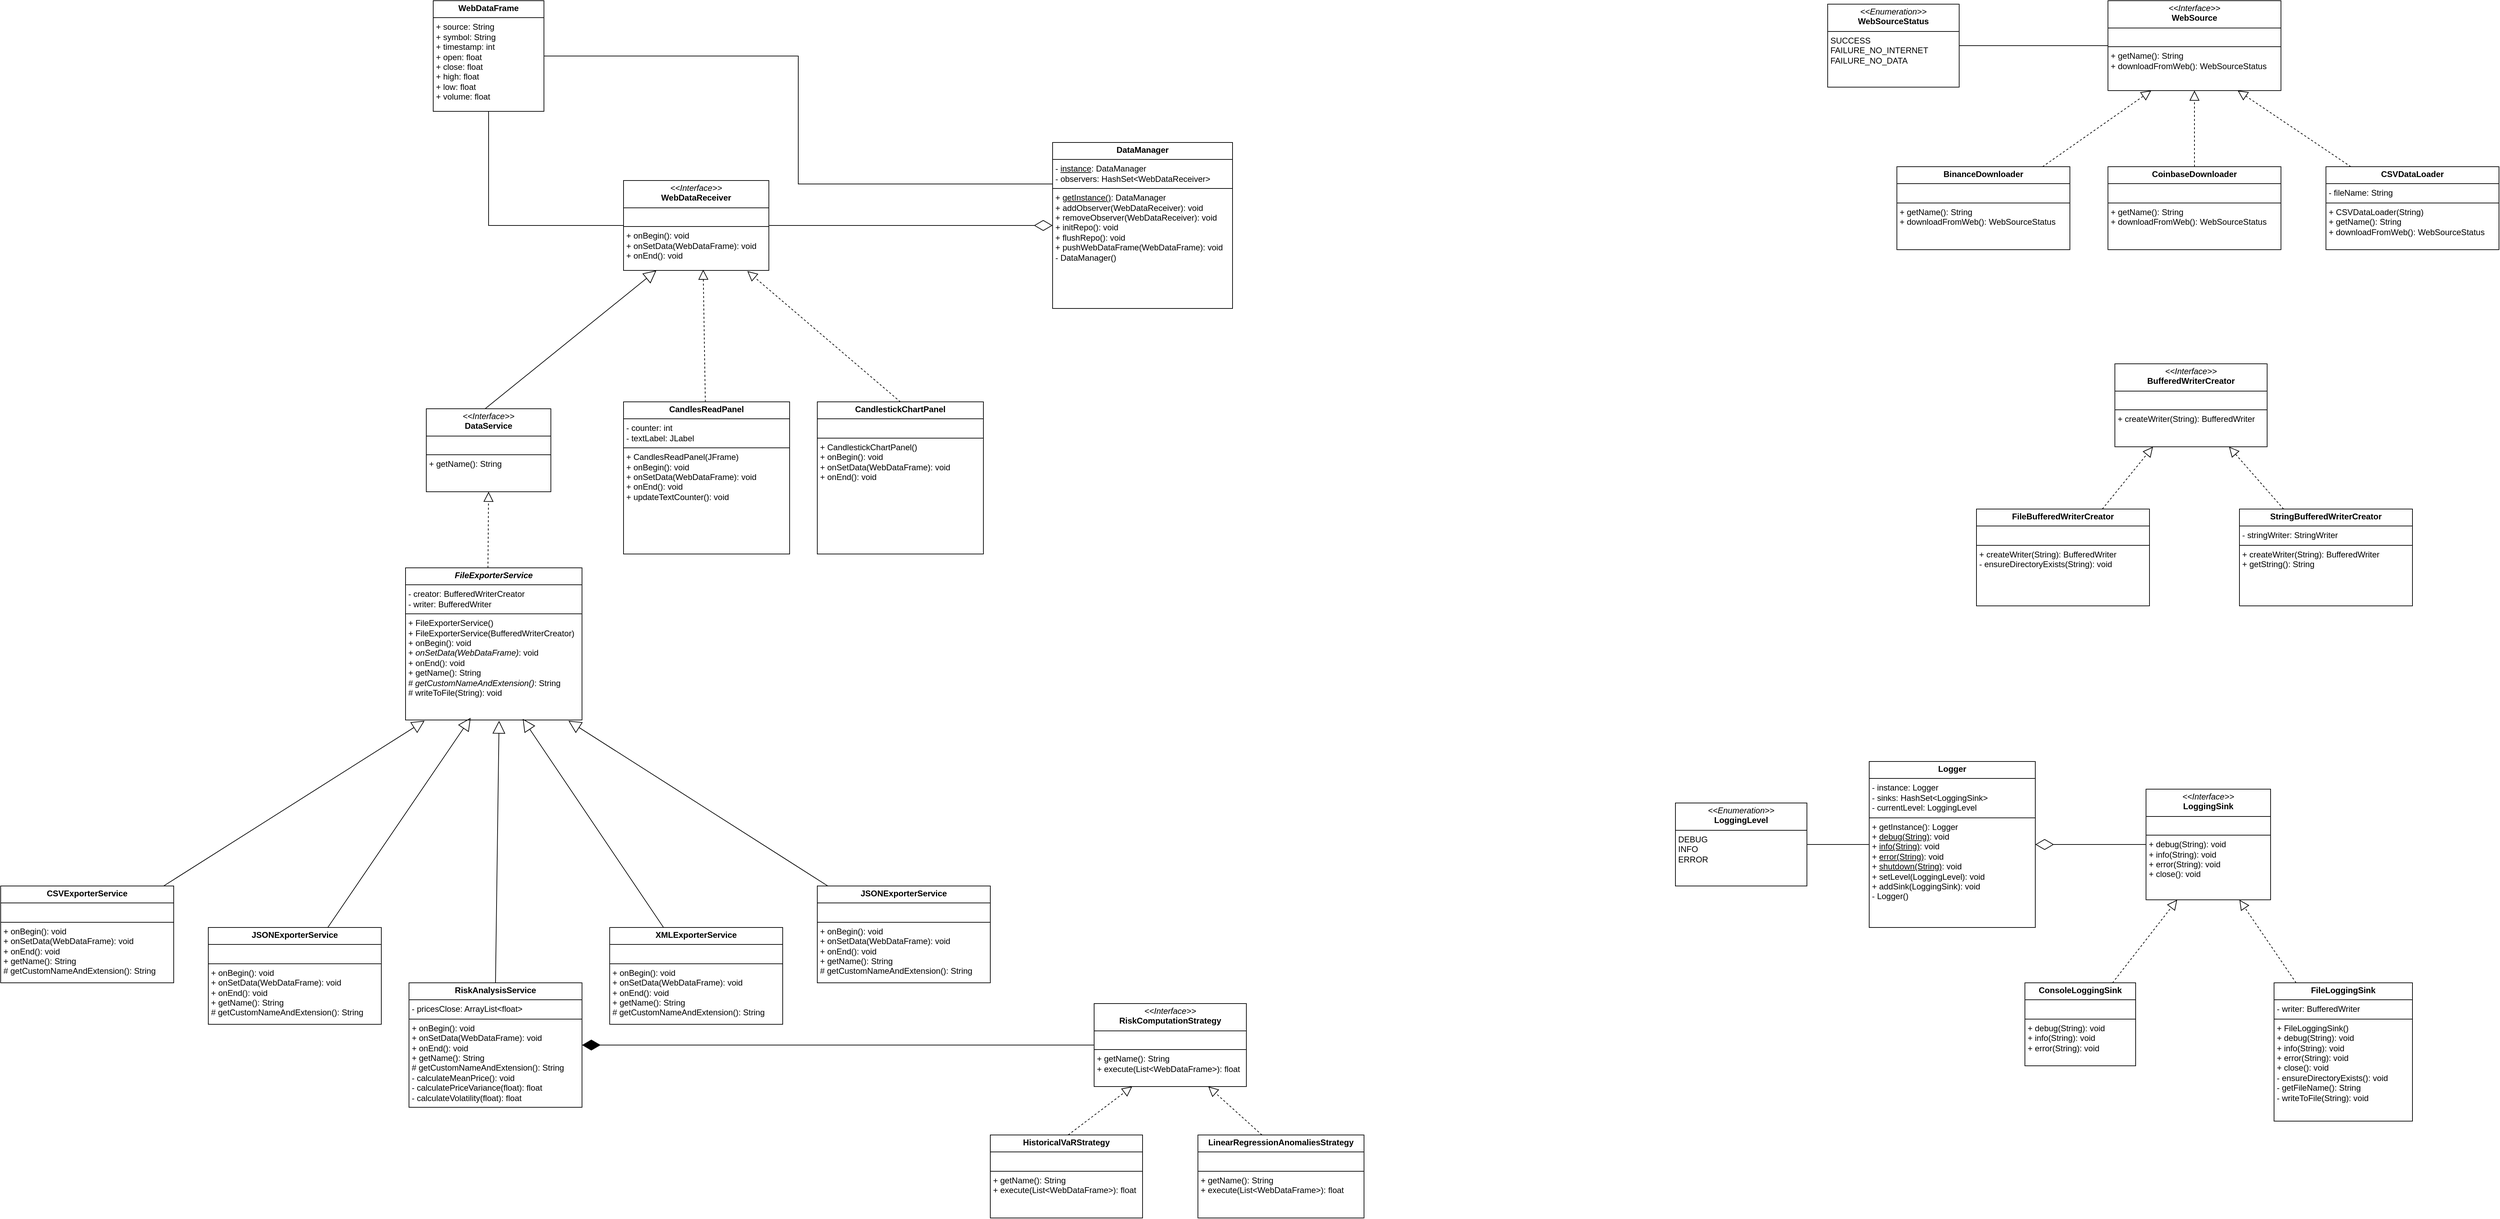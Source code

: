 <mxfile version="28.2.8">
  <diagram name="Strona-1" id="zHpnIhUEnc6ASibu7dxd">
    <mxGraphModel dx="3565" dy="1878" grid="1" gridSize="20" guides="1" tooltips="1" connect="1" arrows="1" fold="1" page="1" pageScale="1" pageWidth="4000" pageHeight="2000" math="0" shadow="0">
      <root>
        <mxCell id="0" />
        <mxCell id="1" parent="0" />
        <mxCell id="rGbhJyJhz0m8njLA5riN-10" value="&lt;p style=&quot;margin:0px;margin-top:4px;text-align:center;&quot;&gt;&lt;i&gt;&amp;lt;&amp;lt;Interface&amp;gt;&amp;gt;&lt;/i&gt;&lt;br&gt;&lt;b&gt;WebSource&lt;/b&gt;&lt;/p&gt;&lt;hr size=&quot;1&quot; style=&quot;border-style:solid;&quot;&gt;&lt;p style=&quot;margin:0px;margin-left:4px;&quot;&gt;&lt;br&gt;&lt;/p&gt;&lt;hr size=&quot;1&quot; style=&quot;border-style:solid;&quot;&gt;&lt;p style=&quot;margin:0px;margin-left:4px;&quot;&gt;+ getName(): String&lt;br&gt;+ downloadFromWeb(): WebSourceStatus&lt;/p&gt;" style="verticalAlign=top;align=left;overflow=fill;html=1;whiteSpace=wrap;" parent="1" vertex="1">
          <mxGeometry x="3165" y="80" width="250" height="130" as="geometry" />
        </mxCell>
        <mxCell id="rGbhJyJhz0m8njLA5riN-11" value="&lt;p style=&quot;margin:0px;margin-top:4px;text-align:center;&quot;&gt;&lt;i&gt;&amp;lt;&amp;lt;Interface&amp;gt;&amp;gt;&lt;/i&gt;&lt;br&gt;&lt;b&gt;WebDataReceiver&lt;/b&gt;&lt;/p&gt;&lt;hr size=&quot;1&quot; style=&quot;border-style:solid;&quot;&gt;&lt;p style=&quot;margin:0px;margin-left:4px;&quot;&gt;&lt;br&gt;&lt;/p&gt;&lt;hr size=&quot;1&quot; style=&quot;border-style:solid;&quot;&gt;&lt;p style=&quot;margin:0px;margin-left:4px;&quot;&gt;+ onBegin(): void&lt;br&gt;+ onSetData(WebDataFrame): void&lt;/p&gt;&lt;p style=&quot;margin:0px;margin-left:4px;&quot;&gt;+ onEnd(): void&lt;/p&gt;" style="verticalAlign=top;align=left;overflow=fill;html=1;whiteSpace=wrap;" parent="1" vertex="1">
          <mxGeometry x="1020" y="340" width="210" height="130" as="geometry" />
        </mxCell>
        <mxCell id="rGbhJyJhz0m8njLA5riN-13" value="&lt;p style=&quot;margin:0px;margin-top:4px;text-align:center;&quot;&gt;&lt;i&gt;&amp;lt;&amp;lt;Enumeration&amp;gt;&amp;gt;&lt;/i&gt;&lt;br&gt;&lt;b&gt;WebSourceStatus&lt;/b&gt;&lt;/p&gt;&lt;hr size=&quot;1&quot; style=&quot;border-style:solid;&quot;&gt;&lt;p style=&quot;margin:0px;margin-left:4px;&quot;&gt;SUCCESS&lt;/p&gt;&lt;p style=&quot;margin:0px;margin-left:4px;&quot;&gt;FAILURE_NO_INTERNET&lt;/p&gt;&lt;p style=&quot;margin:0px;margin-left:4px;&quot;&gt;FAILURE_NO_DATA&lt;/p&gt;" style="verticalAlign=top;align=left;overflow=fill;html=1;whiteSpace=wrap;" parent="1" vertex="1">
          <mxGeometry x="2760" y="85" width="190" height="120" as="geometry" />
        </mxCell>
        <mxCell id="rGbhJyJhz0m8njLA5riN-15" value="&lt;p style=&quot;margin:0px;margin-top:4px;text-align:center;&quot;&gt;&lt;b&gt;WebDataFrame&lt;/b&gt;&lt;/p&gt;&lt;hr size=&quot;1&quot; style=&quot;border-style:solid;&quot;&gt;&lt;p style=&quot;margin:0px;margin-left:4px;&quot;&gt;+ source: String&lt;/p&gt;&lt;p style=&quot;margin:0px;margin-left:4px;&quot;&gt;+ symbol: String&lt;/p&gt;&lt;p style=&quot;margin:0px;margin-left:4px;&quot;&gt;+ timestamp: int&lt;/p&gt;&lt;p style=&quot;margin:0px;margin-left:4px;&quot;&gt;+ open: float&lt;/p&gt;&lt;p style=&quot;margin:0px;margin-left:4px;&quot;&gt;+ close: float&lt;/p&gt;&lt;p style=&quot;margin:0px;margin-left:4px;&quot;&gt;+ high: float&lt;/p&gt;&lt;p style=&quot;margin:0px;margin-left:4px;&quot;&gt;+ low: float&lt;/p&gt;&lt;p style=&quot;margin:0px;margin-left:4px;&quot;&gt;+ volume: float&lt;/p&gt;" style="verticalAlign=top;align=left;overflow=fill;html=1;whiteSpace=wrap;" parent="1" vertex="1">
          <mxGeometry x="745" y="80" width="160" height="160" as="geometry" />
        </mxCell>
        <mxCell id="rGbhJyJhz0m8njLA5riN-16" value="&lt;p style=&quot;margin:0px;margin-top:4px;text-align:center;&quot;&gt;&lt;i&gt;&amp;lt;&amp;lt;Interface&amp;gt;&amp;gt;&lt;/i&gt;&lt;br&gt;&lt;b&gt;DataService&lt;/b&gt;&lt;/p&gt;&lt;hr size=&quot;1&quot; style=&quot;border-style:solid;&quot;&gt;&lt;p style=&quot;margin:0px;margin-left:4px;&quot;&gt;&lt;br&gt;&lt;/p&gt;&lt;hr size=&quot;1&quot; style=&quot;border-style:solid;&quot;&gt;&lt;p style=&quot;margin:0px;margin-left:4px;&quot;&gt;+ getName(): String&lt;br&gt;&lt;/p&gt;" style="verticalAlign=top;align=left;overflow=fill;html=1;whiteSpace=wrap;" parent="1" vertex="1">
          <mxGeometry x="735" y="670" width="180" height="120" as="geometry" />
        </mxCell>
        <mxCell id="rGbhJyJhz0m8njLA5riN-18" value="&lt;p style=&quot;margin:0px;margin-top:4px;text-align:center;&quot;&gt;&lt;b&gt;&lt;i&gt;FileExporterService&lt;/i&gt;&lt;/b&gt;&lt;/p&gt;&lt;hr size=&quot;1&quot; style=&quot;border-style:solid;&quot;&gt;&lt;p style=&quot;margin:0px;margin-left:4px;&quot;&gt;- creator: BufferedWriterCreator&lt;/p&gt;&lt;p style=&quot;margin:0px;margin-left:4px;&quot;&gt;- writer: BufferedWriter&lt;/p&gt;&lt;hr size=&quot;1&quot; style=&quot;border-style:solid;&quot;&gt;&lt;p style=&quot;margin:0px;margin-left:4px;&quot;&gt;+ FileExporterService()&lt;/p&gt;&lt;p style=&quot;margin:0px;margin-left:4px;&quot;&gt;+ FileExporterService(BufferedWriterCreator)&lt;/p&gt;&lt;p style=&quot;margin: 0px 0px 0px 4px;&quot;&gt;+ onBegin(): void&lt;/p&gt;&lt;p style=&quot;margin: 0px 0px 0px 4px;&quot;&gt;+&amp;nbsp;&lt;i&gt;onSetData(&lt;span style=&quot;background-color: transparent; color: light-dark(rgb(0, 0, 0), rgb(255, 255, 255));&quot;&gt;WebDataFrame&lt;/span&gt;&lt;/i&gt;&lt;span style=&quot;background-color: transparent; color: light-dark(rgb(0, 0, 0), rgb(255, 255, 255));&quot;&gt;&lt;i&gt;)&lt;/i&gt;: void&lt;/span&gt;&lt;/p&gt;&lt;p style=&quot;margin: 0px 0px 0px 4px;&quot;&gt;+ onEnd(): void&lt;/p&gt;&lt;p style=&quot;margin: 0px 0px 0px 4px;&quot;&gt;+ getName(): String&lt;/p&gt;&lt;p style=&quot;margin:0px;margin-left:4px;&quot;&gt;# &lt;i&gt;getCustomNameAndExtension()&lt;/i&gt;: String&lt;/p&gt;&lt;p style=&quot;margin:0px;margin-left:4px;&quot;&gt;# writeToFile(String): void&lt;/p&gt;" style="verticalAlign=top;align=left;overflow=fill;html=1;whiteSpace=wrap;" parent="1" vertex="1">
          <mxGeometry x="705" y="900" width="255" height="220" as="geometry" />
        </mxCell>
        <mxCell id="rGbhJyJhz0m8njLA5riN-20" value="&lt;p style=&quot;margin:0px;margin-top:4px;text-align:center;&quot;&gt;&lt;b&gt;CSVExporterService&lt;/b&gt;&lt;/p&gt;&lt;hr size=&quot;1&quot; style=&quot;border-style:solid;&quot;&gt;&lt;p style=&quot;margin:0px;margin-left:4px;&quot;&gt;&lt;br&gt;&lt;/p&gt;&lt;hr size=&quot;1&quot; style=&quot;border-style:solid;&quot;&gt;&lt;p style=&quot;margin:0px;margin-left:4px;&quot;&gt;&lt;span style=&quot;background-color: transparent; color: light-dark(rgb(0, 0, 0), rgb(255, 255, 255));&quot;&gt;+ onBegin(): void&lt;/span&gt;&lt;/p&gt;&lt;p style=&quot;margin: 0px 0px 0px 4px;&quot;&gt;+&amp;nbsp;onSetData(&lt;span style=&quot;background-color: transparent; color: light-dark(rgb(0, 0, 0), rgb(255, 255, 255));&quot;&gt;WebDataFrame&lt;/span&gt;&lt;span style=&quot;background-color: transparent; color: light-dark(rgb(0, 0, 0), rgb(255, 255, 255));&quot;&gt;): void&lt;/span&gt;&lt;/p&gt;&lt;p style=&quot;margin: 0px 0px 0px 4px;&quot;&gt;+ onEnd(): void&lt;/p&gt;&lt;p style=&quot;margin: 0px 0px 0px 4px;&quot;&gt;+ getName(): String&lt;/p&gt;&lt;p style=&quot;margin: 0px 0px 0px 4px;&quot;&gt;#&amp;nbsp;getCustomNameAndExtension(): String&lt;/p&gt;" style="verticalAlign=top;align=left;overflow=fill;html=1;whiteSpace=wrap;" parent="1" vertex="1">
          <mxGeometry x="120" y="1360" width="250" height="140" as="geometry" />
        </mxCell>
        <mxCell id="rGbhJyJhz0m8njLA5riN-21" value="&lt;p style=&quot;margin:0px;margin-top:4px;text-align:center;&quot;&gt;&lt;b&gt;JSONExporter&lt;/b&gt;&lt;b style=&quot;background-color: transparent; color: light-dark(rgb(0, 0, 0), rgb(255, 255, 255));&quot;&gt;Service&lt;/b&gt;&lt;/p&gt;&lt;hr size=&quot;1&quot; style=&quot;border-style:solid;&quot;&gt;&lt;p style=&quot;margin:0px;margin-left:4px;&quot;&gt;&lt;br&gt;&lt;/p&gt;&lt;hr size=&quot;1&quot; style=&quot;border-style:solid;&quot;&gt;&lt;p style=&quot;margin:0px;margin-left:4px;&quot;&gt;&lt;span style=&quot;background-color: transparent; color: light-dark(rgb(0, 0, 0), rgb(255, 255, 255));&quot;&gt;+ onBegin(): void&lt;/span&gt;&lt;/p&gt;&lt;p style=&quot;margin: 0px 0px 0px 4px;&quot;&gt;+&amp;nbsp;onSetData(&lt;span style=&quot;background-color: transparent; color: light-dark(rgb(0, 0, 0), rgb(255, 255, 255));&quot;&gt;WebDataFrame&lt;/span&gt;&lt;span style=&quot;background-color: transparent; color: light-dark(rgb(0, 0, 0), rgb(255, 255, 255));&quot;&gt;): void&lt;/span&gt;&lt;/p&gt;&lt;p style=&quot;margin: 0px 0px 0px 4px;&quot;&gt;+ onEnd(): void&lt;/p&gt;&lt;p style=&quot;margin: 0px 0px 0px 4px;&quot;&gt;+ getName(): String&lt;/p&gt;&lt;p style=&quot;margin: 0px 0px 0px 4px;&quot;&gt;#&amp;nbsp;getCustomNameAndExtension(): String&lt;/p&gt;" style="verticalAlign=top;align=left;overflow=fill;html=1;whiteSpace=wrap;" parent="1" vertex="1">
          <mxGeometry x="420" y="1420" width="250" height="140" as="geometry" />
        </mxCell>
        <mxCell id="rGbhJyJhz0m8njLA5riN-22" value="&lt;p style=&quot;margin:0px;margin-top:4px;text-align:center;&quot;&gt;&lt;b&gt;XMLExporter&lt;/b&gt;&lt;b style=&quot;background-color: transparent; color: light-dark(rgb(0, 0, 0), rgb(255, 255, 255));&quot;&gt;Service&lt;/b&gt;&lt;/p&gt;&lt;hr size=&quot;1&quot; style=&quot;border-style:solid;&quot;&gt;&lt;p style=&quot;margin:0px;margin-left:4px;&quot;&gt;&lt;br&gt;&lt;/p&gt;&lt;hr size=&quot;1&quot; style=&quot;border-style:solid;&quot;&gt;&lt;p style=&quot;margin:0px;margin-left:4px;&quot;&gt;&lt;span style=&quot;background-color: transparent; color: light-dark(rgb(0, 0, 0), rgb(255, 255, 255));&quot;&gt;+ onBegin(): void&lt;/span&gt;&lt;/p&gt;&lt;p style=&quot;margin: 0px 0px 0px 4px;&quot;&gt;+&amp;nbsp;onSetData(&lt;span style=&quot;background-color: transparent; color: light-dark(rgb(0, 0, 0), rgb(255, 255, 255));&quot;&gt;WebDataFrame&lt;/span&gt;&lt;span style=&quot;background-color: transparent; color: light-dark(rgb(0, 0, 0), rgb(255, 255, 255));&quot;&gt;): void&lt;/span&gt;&lt;/p&gt;&lt;p style=&quot;margin: 0px 0px 0px 4px;&quot;&gt;+ onEnd(): void&lt;/p&gt;&lt;p style=&quot;margin: 0px 0px 0px 4px;&quot;&gt;+ getName(): String&lt;/p&gt;&lt;p style=&quot;margin: 0px 0px 0px 4px;&quot;&gt;#&amp;nbsp;getCustomNameAndExtension(): String&lt;/p&gt;" style="verticalAlign=top;align=left;overflow=fill;html=1;whiteSpace=wrap;" parent="1" vertex="1">
          <mxGeometry x="1000" y="1420" width="250" height="140" as="geometry" />
        </mxCell>
        <mxCell id="rGbhJyJhz0m8njLA5riN-23" value="&lt;p style=&quot;margin:0px;margin-top:4px;text-align:center;&quot;&gt;&lt;b&gt;JSONExporter&lt;/b&gt;&lt;b style=&quot;background-color: transparent; color: light-dark(rgb(0, 0, 0), rgb(255, 255, 255));&quot;&gt;Service&lt;/b&gt;&lt;/p&gt;&lt;hr size=&quot;1&quot; style=&quot;border-style:solid;&quot;&gt;&lt;p style=&quot;margin:0px;margin-left:4px;&quot;&gt;&lt;br&gt;&lt;/p&gt;&lt;hr size=&quot;1&quot; style=&quot;border-style:solid;&quot;&gt;&lt;p style=&quot;margin:0px;margin-left:4px;&quot;&gt;&lt;span style=&quot;background-color: transparent; color: light-dark(rgb(0, 0, 0), rgb(255, 255, 255));&quot;&gt;+ onBegin(): void&lt;/span&gt;&lt;/p&gt;&lt;p style=&quot;margin: 0px 0px 0px 4px;&quot;&gt;+&amp;nbsp;onSetData(&lt;span style=&quot;background-color: transparent; color: light-dark(rgb(0, 0, 0), rgb(255, 255, 255));&quot;&gt;WebDataFrame&lt;/span&gt;&lt;span style=&quot;background-color: transparent; color: light-dark(rgb(0, 0, 0), rgb(255, 255, 255));&quot;&gt;): void&lt;/span&gt;&lt;/p&gt;&lt;p style=&quot;margin: 0px 0px 0px 4px;&quot;&gt;+ onEnd(): void&lt;/p&gt;&lt;p style=&quot;margin: 0px 0px 0px 4px;&quot;&gt;+ getName(): String&lt;/p&gt;&lt;p style=&quot;margin: 0px 0px 0px 4px;&quot;&gt;#&amp;nbsp;getCustomNameAndExtension(): String&lt;/p&gt;" style="verticalAlign=top;align=left;overflow=fill;html=1;whiteSpace=wrap;" parent="1" vertex="1">
          <mxGeometry x="1300" y="1360" width="250" height="140" as="geometry" />
        </mxCell>
        <mxCell id="rGbhJyJhz0m8njLA5riN-24" value="&lt;p style=&quot;margin:0px;margin-top:4px;text-align:center;&quot;&gt;&lt;i&gt;&amp;lt;&amp;lt;Interface&amp;gt;&amp;gt;&lt;/i&gt;&lt;br&gt;&lt;b&gt;BufferedWriterCreator&lt;/b&gt;&lt;/p&gt;&lt;hr size=&quot;1&quot; style=&quot;border-style:solid;&quot;&gt;&lt;p style=&quot;margin:0px;margin-left:4px;&quot;&gt;&lt;br&gt;&lt;/p&gt;&lt;hr size=&quot;1&quot; style=&quot;border-style:solid;&quot;&gt;&lt;p style=&quot;margin:0px;margin-left:4px;&quot;&gt;+ createWriter(String): BufferedWriter&lt;br&gt;&lt;/p&gt;" style="verticalAlign=top;align=left;overflow=fill;html=1;whiteSpace=wrap;" parent="1" vertex="1">
          <mxGeometry x="3175" y="605" width="220" height="120" as="geometry" />
        </mxCell>
        <mxCell id="rGbhJyJhz0m8njLA5riN-25" value="&lt;p style=&quot;margin:0px;margin-top:4px;text-align:center;&quot;&gt;&lt;b&gt;FileBufferedWriterCreator&lt;/b&gt;&lt;/p&gt;&lt;hr size=&quot;1&quot; style=&quot;border-style:solid;&quot;&gt;&lt;p style=&quot;margin:0px;margin-left:4px;&quot;&gt;&lt;br&gt;&lt;/p&gt;&lt;hr size=&quot;1&quot; style=&quot;border-style:solid;&quot;&gt;&lt;p style=&quot;margin:0px;margin-left:4px;&quot;&gt;+ createWriter(String): BufferedWriter&lt;/p&gt;&lt;p style=&quot;margin:0px;margin-left:4px;&quot;&gt;- ensureDirectoryExists(String): void&lt;/p&gt;" style="verticalAlign=top;align=left;overflow=fill;html=1;whiteSpace=wrap;" parent="1" vertex="1">
          <mxGeometry x="2975" y="815" width="250" height="140" as="geometry" />
        </mxCell>
        <mxCell id="rGbhJyJhz0m8njLA5riN-26" value="&lt;p style=&quot;margin:0px;margin-top:4px;text-align:center;&quot;&gt;&lt;b&gt;StringBufferedWriterCreator&lt;/b&gt;&lt;/p&gt;&lt;hr size=&quot;1&quot; style=&quot;border-style:solid;&quot;&gt;&lt;p style=&quot;margin:0px;margin-left:4px;&quot;&gt;- stringWriter: StringWriter&lt;/p&gt;&lt;hr size=&quot;1&quot; style=&quot;border-style:solid;&quot;&gt;&lt;p style=&quot;margin:0px;margin-left:4px;&quot;&gt;+ createWriter(String): BufferedWriter&lt;/p&gt;&lt;p style=&quot;margin:0px;margin-left:4px;&quot;&gt;+ getString(): String&lt;/p&gt;" style="verticalAlign=top;align=left;overflow=fill;html=1;whiteSpace=wrap;" parent="1" vertex="1">
          <mxGeometry x="3355" y="815" width="250" height="140" as="geometry" />
        </mxCell>
        <mxCell id="rGbhJyJhz0m8njLA5riN-27" value="&lt;p style=&quot;margin:0px;margin-top:4px;text-align:center;&quot;&gt;&lt;b&gt;BinanceDownloader&lt;/b&gt;&lt;/p&gt;&lt;hr size=&quot;1&quot; style=&quot;border-style:solid;&quot;&gt;&lt;p style=&quot;margin:0px;margin-left:4px;&quot;&gt;&lt;br&gt;&lt;/p&gt;&lt;hr size=&quot;1&quot; style=&quot;border-style:solid;&quot;&gt;&lt;p style=&quot;margin:0px;margin-left:4px;&quot;&gt;+ getName(): String&lt;br&gt;+ downloadFromWeb(): WebSourceStatus&lt;span style=&quot;background-color: transparent; color: light-dark(rgb(0, 0, 0), rgb(255, 255, 255));&quot;&gt;&lt;/span&gt;&lt;/p&gt;" style="verticalAlign=top;align=left;overflow=fill;html=1;whiteSpace=wrap;" parent="1" vertex="1">
          <mxGeometry x="2860" y="320" width="250" height="120" as="geometry" />
        </mxCell>
        <mxCell id="rGbhJyJhz0m8njLA5riN-28" value="&lt;p style=&quot;margin:0px;margin-top:4px;text-align:center;&quot;&gt;&lt;b&gt;CoinbaseDownloader&lt;/b&gt;&lt;/p&gt;&lt;hr size=&quot;1&quot; style=&quot;border-style:solid;&quot;&gt;&lt;p style=&quot;margin:0px;margin-left:4px;&quot;&gt;&lt;br&gt;&lt;/p&gt;&lt;hr size=&quot;1&quot; style=&quot;border-style:solid;&quot;&gt;&lt;p style=&quot;margin:0px;margin-left:4px;&quot;&gt;+ getName(): String&lt;br&gt;+ downloadFromWeb(): WebSourceStatus&lt;span style=&quot;background-color: transparent; color: light-dark(rgb(0, 0, 0), rgb(255, 255, 255));&quot;&gt;&lt;/span&gt;&lt;/p&gt;" style="verticalAlign=top;align=left;overflow=fill;html=1;whiteSpace=wrap;" parent="1" vertex="1">
          <mxGeometry x="3165" y="320" width="250" height="120" as="geometry" />
        </mxCell>
        <mxCell id="rGbhJyJhz0m8njLA5riN-29" value="&lt;p style=&quot;margin:0px;margin-top:4px;text-align:center;&quot;&gt;&lt;i&gt;&amp;lt;&amp;lt;Interface&amp;gt;&amp;gt;&lt;/i&gt;&lt;br&gt;&lt;b&gt;LoggingSink&lt;/b&gt;&lt;/p&gt;&lt;hr size=&quot;1&quot; style=&quot;border-style:solid;&quot;&gt;&lt;p style=&quot;margin:0px;margin-left:4px;&quot;&gt;&lt;br&gt;&lt;/p&gt;&lt;hr size=&quot;1&quot; style=&quot;border-style:solid;&quot;&gt;&lt;p style=&quot;margin:0px;margin-left:4px;&quot;&gt;+ debug(String): void&lt;/p&gt;&lt;p style=&quot;margin:0px;margin-left:4px;&quot;&gt;+ info(String): void&lt;/p&gt;&lt;p style=&quot;margin:0px;margin-left:4px;&quot;&gt;+ error(String): void&lt;/p&gt;&lt;p style=&quot;margin:0px;margin-left:4px;&quot;&gt;+ close(): void&lt;/p&gt;" style="verticalAlign=top;align=left;overflow=fill;html=1;whiteSpace=wrap;" parent="1" vertex="1">
          <mxGeometry x="3220" y="1220" width="180" height="160" as="geometry" />
        </mxCell>
        <mxCell id="rGbhJyJhz0m8njLA5riN-30" value="&lt;p style=&quot;margin:0px;margin-top:4px;text-align:center;&quot;&gt;&lt;b&gt;ConsoleLoggingSink&lt;/b&gt;&lt;/p&gt;&lt;hr size=&quot;1&quot; style=&quot;border-style:solid;&quot;&gt;&lt;p style=&quot;margin:0px;margin-left:4px;&quot;&gt;&lt;br&gt;&lt;/p&gt;&lt;hr size=&quot;1&quot; style=&quot;border-style:solid;&quot;&gt;&lt;p style=&quot;margin: 0px 0px 0px 4px;&quot;&gt;+ debug(String): void&lt;/p&gt;&lt;p style=&quot;margin: 0px 0px 0px 4px;&quot;&gt;+ info(String): void&lt;/p&gt;&lt;p style=&quot;margin: 0px 0px 0px 4px;&quot;&gt;+ error(String): void&lt;/p&gt;" style="verticalAlign=top;align=left;overflow=fill;html=1;whiteSpace=wrap;" parent="1" vertex="1">
          <mxGeometry x="3045" y="1500" width="160" height="120" as="geometry" />
        </mxCell>
        <mxCell id="rGbhJyJhz0m8njLA5riN-31" value="&lt;p style=&quot;margin:0px;margin-top:4px;text-align:center;&quot;&gt;&lt;b&gt;FileLoggingSink&lt;/b&gt;&lt;/p&gt;&lt;hr size=&quot;1&quot; style=&quot;border-style:solid;&quot;&gt;&lt;p style=&quot;margin:0px;margin-left:4px;&quot;&gt;- writer: BufferedWriter&lt;/p&gt;&lt;hr size=&quot;1&quot; style=&quot;border-style:solid;&quot;&gt;&lt;p style=&quot;margin: 0px 0px 0px 4px;&quot;&gt;+&amp;nbsp;FileLoggingSink()&lt;/p&gt;&lt;p style=&quot;margin: 0px 0px 0px 4px;&quot;&gt;+ debug(String): void&lt;/p&gt;&lt;p style=&quot;margin: 0px 0px 0px 4px;&quot;&gt;+ info(String): void&lt;/p&gt;&lt;p style=&quot;margin: 0px 0px 0px 4px;&quot;&gt;+ error(String): void&lt;/p&gt;&lt;p style=&quot;margin: 0px 0px 0px 4px;&quot;&gt;+ close(): void&lt;/p&gt;&lt;p style=&quot;margin: 0px 0px 0px 4px;&quot;&gt;- ensureDirectoryExists(): void&lt;/p&gt;&lt;p style=&quot;margin: 0px 0px 0px 4px;&quot;&gt;- getFileName(): String&lt;/p&gt;&lt;p style=&quot;margin: 0px 0px 0px 4px;&quot;&gt;- writeToFile(String): void&lt;/p&gt;" style="verticalAlign=top;align=left;overflow=fill;html=1;whiteSpace=wrap;" parent="1" vertex="1">
          <mxGeometry x="3405" y="1500" width="200" height="200" as="geometry" />
        </mxCell>
        <mxCell id="rGbhJyJhz0m8njLA5riN-32" value="&lt;p style=&quot;margin:0px;margin-top:4px;text-align:center;&quot;&gt;&lt;b&gt;Logger&lt;/b&gt;&lt;/p&gt;&lt;hr size=&quot;1&quot; style=&quot;border-style:solid;&quot;&gt;&lt;p style=&quot;margin:0px;margin-left:4px;&quot;&gt;- instance: Logger&lt;/p&gt;&lt;p style=&quot;margin:0px;margin-left:4px;&quot;&gt;- sinks: HashSet&amp;lt;LoggingSink&amp;gt;&lt;/p&gt;&lt;p style=&quot;margin:0px;margin-left:4px;&quot;&gt;- currentLevel: LoggingLevel&lt;/p&gt;&lt;hr size=&quot;1&quot; style=&quot;border-style:solid;&quot;&gt;&lt;p style=&quot;margin: 0px 0px 0px 4px;&quot;&gt;+ getInstance(): Logger&lt;/p&gt;&lt;p style=&quot;margin: 0px 0px 0px 4px;&quot;&gt;+&amp;nbsp;&lt;u&gt;debug(String)&lt;/u&gt;: void&lt;/p&gt;&lt;p style=&quot;margin: 0px 0px 0px 4px;&quot;&gt;+&amp;nbsp;&lt;u&gt;info(String)&lt;/u&gt;: void&lt;/p&gt;&lt;p style=&quot;margin: 0px 0px 0px 4px;&quot;&gt;+&amp;nbsp;&lt;u&gt;error(String)&lt;/u&gt;: void&lt;/p&gt;&lt;p style=&quot;margin: 0px 0px 0px 4px;&quot;&gt;+&amp;nbsp;&lt;u&gt;shutdown(String)&lt;/u&gt;: void&lt;/p&gt;&lt;p style=&quot;margin: 0px 0px 0px 4px;&quot;&gt;+&amp;nbsp;setLevel(LoggingLevel): void&lt;/p&gt;&lt;p style=&quot;margin: 0px 0px 0px 4px;&quot;&gt;+ addSink(LoggingSink): void&lt;/p&gt;&lt;p style=&quot;margin:0px;margin-left:4px;&quot;&gt;- Logger()&lt;/p&gt;" style="verticalAlign=top;align=left;overflow=fill;html=1;whiteSpace=wrap;" parent="1" vertex="1">
          <mxGeometry x="2820" y="1180" width="240" height="240" as="geometry" />
        </mxCell>
        <mxCell id="rGbhJyJhz0m8njLA5riN-33" value="&lt;p style=&quot;margin:0px;margin-top:4px;text-align:center;&quot;&gt;&lt;i&gt;&amp;lt;&amp;lt;Enumeration&amp;gt;&amp;gt;&lt;/i&gt;&lt;br&gt;&lt;b&gt;LoggingLevel&lt;/b&gt;&lt;/p&gt;&lt;hr size=&quot;1&quot; style=&quot;border-style:solid;&quot;&gt;&lt;p style=&quot;margin:0px;margin-left:4px;&quot;&gt;DEBUG&lt;/p&gt;&lt;p style=&quot;margin:0px;margin-left:4px;&quot;&gt;INFO&lt;/p&gt;&lt;p style=&quot;margin:0px;margin-left:4px;&quot;&gt;ERROR&lt;/p&gt;" style="verticalAlign=top;align=left;overflow=fill;html=1;whiteSpace=wrap;" parent="1" vertex="1">
          <mxGeometry x="2540" y="1240" width="190" height="120" as="geometry" />
        </mxCell>
        <mxCell id="rGbhJyJhz0m8njLA5riN-34" value="&lt;p style=&quot;margin:0px;margin-top:4px;text-align:center;&quot;&gt;&lt;b&gt;DataManager&lt;/b&gt;&lt;/p&gt;&lt;hr size=&quot;1&quot; style=&quot;border-style:solid;&quot;&gt;&lt;p style=&quot;margin:0px;margin-left:4px;&quot;&gt;- &lt;u&gt;instance&lt;/u&gt;: DataManager&lt;/p&gt;&lt;p style=&quot;margin:0px;margin-left:4px;&quot;&gt;- observers: HashSet&amp;lt;WebDataReceiver&amp;gt;&lt;/p&gt;&lt;hr size=&quot;1&quot; style=&quot;border-style:solid;&quot;&gt;&lt;p style=&quot;margin: 0px 0px 0px 4px;&quot;&gt;&lt;span style=&quot;background-color: transparent; color: light-dark(rgb(0, 0, 0), rgb(255, 255, 255));&quot;&gt;+ &lt;u&gt;getInstance()&lt;/u&gt;: DataManager&lt;/span&gt;&lt;/p&gt;&lt;p style=&quot;margin: 0px 0px 0px 4px;&quot;&gt;&lt;span style=&quot;background-color: transparent; color: light-dark(rgb(0, 0, 0), rgb(255, 255, 255));&quot;&gt;+ addObserver(WebDataReceiver): void&lt;/span&gt;&lt;/p&gt;&lt;p style=&quot;margin: 0px 0px 0px 4px;&quot;&gt;+ removeObserver(WebDataReceiver): void&lt;span style=&quot;background-color: transparent; color: light-dark(rgb(0, 0, 0), rgb(255, 255, 255));&quot;&gt;&lt;/span&gt;&lt;/p&gt;&lt;p style=&quot;margin: 0px 0px 0px 4px;&quot;&gt;+ initRepo(): void&lt;/p&gt;&lt;p style=&quot;margin: 0px 0px 0px 4px;&quot;&gt;+ flushRepo(): void&lt;/p&gt;&lt;p style=&quot;margin: 0px 0px 0px 4px;&quot;&gt;+ pushWebDataFrame(WebDataFrame): void&lt;/p&gt;&lt;p style=&quot;margin:0px;margin-left:4px;&quot;&gt;- DataManager()&lt;/p&gt;" style="verticalAlign=top;align=left;overflow=fill;html=1;whiteSpace=wrap;" parent="1" vertex="1">
          <mxGeometry x="1640" y="285" width="260" height="240" as="geometry" />
        </mxCell>
        <mxCell id="YM9OeA3lHoc0OY5sdOXE-1" value="" style="endArrow=block;dashed=1;endFill=0;endSize=12;html=1;rounded=0;entryX=0.25;entryY=1;entryDx=0;entryDy=0;" parent="1" source="rGbhJyJhz0m8njLA5riN-25" target="rGbhJyJhz0m8njLA5riN-24" edge="1">
          <mxGeometry width="160" relative="1" as="geometry">
            <mxPoint x="3100" y="655" as="sourcePoint" />
            <mxPoint x="3100" y="655" as="targetPoint" />
          </mxGeometry>
        </mxCell>
        <mxCell id="YM9OeA3lHoc0OY5sdOXE-2" value="" style="endArrow=block;dashed=1;endFill=0;endSize=12;html=1;rounded=0;entryX=0.75;entryY=1;entryDx=0;entryDy=0;" parent="1" source="rGbhJyJhz0m8njLA5riN-26" target="rGbhJyJhz0m8njLA5riN-24" edge="1">
          <mxGeometry width="160" relative="1" as="geometry">
            <mxPoint x="3480" y="655" as="sourcePoint" />
            <mxPoint x="3480" y="655" as="targetPoint" />
          </mxGeometry>
        </mxCell>
        <mxCell id="YM9OeA3lHoc0OY5sdOXE-3" value="" style="endArrow=block;dashed=1;endFill=0;endSize=12;html=1;rounded=0;entryX=0.25;entryY=1;entryDx=0;entryDy=0;" parent="1" source="rGbhJyJhz0m8njLA5riN-27" target="rGbhJyJhz0m8njLA5riN-10" edge="1">
          <mxGeometry width="160" relative="1" as="geometry">
            <mxPoint x="3105" y="160" as="sourcePoint" />
            <mxPoint x="3105" y="160" as="targetPoint" />
          </mxGeometry>
        </mxCell>
        <mxCell id="YM9OeA3lHoc0OY5sdOXE-4" value="" style="endArrow=block;dashed=1;endFill=0;endSize=12;html=1;rounded=0;entryX=0.5;entryY=1;entryDx=0;entryDy=0;" parent="1" source="rGbhJyJhz0m8njLA5riN-28" target="rGbhJyJhz0m8njLA5riN-10" edge="1">
          <mxGeometry width="160" relative="1" as="geometry">
            <mxPoint x="3485" y="160" as="sourcePoint" />
            <mxPoint x="3290" y="220" as="targetPoint" />
          </mxGeometry>
        </mxCell>
        <mxCell id="YM9OeA3lHoc0OY5sdOXE-5" value="" style="endArrow=block;dashed=1;endFill=0;endSize=12;html=1;rounded=0;entryX=0.25;entryY=1;entryDx=0;entryDy=0;" parent="1" source="rGbhJyJhz0m8njLA5riN-30" target="rGbhJyJhz0m8njLA5riN-29" edge="1">
          <mxGeometry width="160" relative="1" as="geometry">
            <mxPoint x="3125" y="1340" as="sourcePoint" />
            <mxPoint x="3125" y="1340" as="targetPoint" />
          </mxGeometry>
        </mxCell>
        <mxCell id="YM9OeA3lHoc0OY5sdOXE-6" value="" style="endArrow=block;dashed=1;endFill=0;endSize=12;html=1;rounded=0;entryX=0.75;entryY=1;entryDx=0;entryDy=0;" parent="1" source="rGbhJyJhz0m8njLA5riN-31" target="rGbhJyJhz0m8njLA5riN-29" edge="1">
          <mxGeometry width="160" relative="1" as="geometry">
            <mxPoint x="3520" y="1340" as="sourcePoint" />
            <mxPoint x="3520" y="1340" as="targetPoint" />
          </mxGeometry>
        </mxCell>
        <mxCell id="YM9OeA3lHoc0OY5sdOXE-7" value="" style="endArrow=block;dashed=1;endFill=0;endSize=12;html=1;rounded=0;entryX=0.5;entryY=1;entryDx=0;entryDy=0;" parent="1" target="rGbhJyJhz0m8njLA5riN-16" edge="1">
          <mxGeometry width="160" relative="1" as="geometry">
            <mxPoint x="824.09" y="900" as="sourcePoint" />
            <mxPoint x="824.09" y="740" as="targetPoint" />
          </mxGeometry>
        </mxCell>
        <mxCell id="YM9OeA3lHoc0OY5sdOXE-8" value="" style="endArrow=block;endSize=16;endFill=0;html=1;rounded=0;entryX=0.25;entryY=1;entryDx=0;entryDy=0;exitX=0.5;exitY=0;exitDx=0;exitDy=0;" parent="1" edge="1">
          <mxGeometry width="160" relative="1" as="geometry">
            <mxPoint x="820" y="670" as="sourcePoint" />
            <mxPoint x="1067.5" y="470.0" as="targetPoint" />
          </mxGeometry>
        </mxCell>
        <mxCell id="YM9OeA3lHoc0OY5sdOXE-10" value="" style="endArrow=block;endSize=16;endFill=0;html=1;rounded=0;entryX=0.108;entryY=1.005;entryDx=0;entryDy=0;entryPerimeter=0;" parent="1" source="rGbhJyJhz0m8njLA5riN-20" target="rGbhJyJhz0m8njLA5riN-18" edge="1">
          <mxGeometry width="160" relative="1" as="geometry">
            <mxPoint x="525" y="1220" as="sourcePoint" />
            <mxPoint x="525" y="1220" as="targetPoint" />
          </mxGeometry>
        </mxCell>
        <mxCell id="YM9OeA3lHoc0OY5sdOXE-11" value="" style="endArrow=block;endSize=16;endFill=0;html=1;rounded=0;entryX=0.369;entryY=0.986;entryDx=0;entryDy=0;entryPerimeter=0;" parent="1" source="rGbhJyJhz0m8njLA5riN-21" target="rGbhJyJhz0m8njLA5riN-18" edge="1">
          <mxGeometry width="160" relative="1" as="geometry">
            <mxPoint x="825" y="1220" as="sourcePoint" />
            <mxPoint x="825" y="1220" as="targetPoint" />
          </mxGeometry>
        </mxCell>
        <mxCell id="YM9OeA3lHoc0OY5sdOXE-12" value="" style="endArrow=block;endSize=16;endFill=0;html=1;rounded=0;entryX=0.664;entryY=0.992;entryDx=0;entryDy=0;entryPerimeter=0;" parent="1" source="rGbhJyJhz0m8njLA5riN-22" target="rGbhJyJhz0m8njLA5riN-18" edge="1">
          <mxGeometry width="160" relative="1" as="geometry">
            <mxPoint x="1125" y="1220" as="sourcePoint" />
            <mxPoint x="1125" y="1220" as="targetPoint" />
          </mxGeometry>
        </mxCell>
        <mxCell id="YM9OeA3lHoc0OY5sdOXE-13" value="" style="endArrow=block;endSize=16;endFill=0;html=1;rounded=0;entryX=0.923;entryY=1.005;entryDx=0;entryDy=0;entryPerimeter=0;" parent="1" source="rGbhJyJhz0m8njLA5riN-23" target="rGbhJyJhz0m8njLA5riN-18" edge="1">
          <mxGeometry width="160" relative="1" as="geometry">
            <mxPoint x="1435" y="1220" as="sourcePoint" />
            <mxPoint x="940" y="1140" as="targetPoint" />
          </mxGeometry>
        </mxCell>
        <mxCell id="YM9OeA3lHoc0OY5sdOXE-15" value="&lt;p style=&quot;margin:0px;margin-top:4px;text-align:center;&quot;&gt;&lt;b&gt;CandlesReadPanel&lt;/b&gt;&lt;/p&gt;&lt;hr size=&quot;1&quot; style=&quot;border-style:solid;&quot;&gt;&lt;p style=&quot;margin:0px;margin-left:4px;&quot;&gt;- counter: int&lt;/p&gt;&lt;p style=&quot;margin:0px;margin-left:4px;&quot;&gt;- textLabel: JLabel&lt;/p&gt;&lt;hr size=&quot;1&quot; style=&quot;border-style:solid;&quot;&gt;&lt;p style=&quot;margin:0px;margin-left:4px;&quot;&gt;+ CandlesReadPanel(JFrame)&lt;/p&gt;&lt;p style=&quot;margin: 0px 0px 0px 4px;&quot;&gt;+ onBegin(): void&lt;/p&gt;&lt;p style=&quot;margin: 0px 0px 0px 4px;&quot;&gt;+&amp;nbsp;onSetData(&lt;span style=&quot;background-color: transparent; color: light-dark(rgb(0, 0, 0), rgb(255, 255, 255));&quot;&gt;WebDataFrame&lt;/span&gt;&lt;span style=&quot;background-color: transparent; color: light-dark(rgb(0, 0, 0), rgb(255, 255, 255));&quot;&gt;): void&lt;/span&gt;&lt;/p&gt;&lt;p style=&quot;margin: 0px 0px 0px 4px;&quot;&gt;+ onEnd(): void&lt;/p&gt;&lt;p style=&quot;margin: 0px 0px 0px 4px;&quot;&gt;+ updateTextCounter(): void&lt;/p&gt;" style="verticalAlign=top;align=left;overflow=fill;html=1;whiteSpace=wrap;" parent="1" vertex="1">
          <mxGeometry x="1020" y="660" width="240" height="220" as="geometry" />
        </mxCell>
        <mxCell id="YM9OeA3lHoc0OY5sdOXE-16" value="" style="endArrow=block;dashed=1;endFill=0;endSize=12;html=1;rounded=0;entryX=0.548;entryY=0.991;entryDx=0;entryDy=0;entryPerimeter=0;" parent="1" source="YM9OeA3lHoc0OY5sdOXE-15" target="rGbhJyJhz0m8njLA5riN-11" edge="1">
          <mxGeometry width="160" relative="1" as="geometry">
            <mxPoint x="1380" y="510" as="sourcePoint" />
            <mxPoint x="1380" y="510" as="targetPoint" />
          </mxGeometry>
        </mxCell>
        <mxCell id="YM9OeA3lHoc0OY5sdOXE-21" value="" style="endArrow=none;html=1;edgeStyle=orthogonalEdgeStyle;rounded=0;entryX=1;entryY=0.5;entryDx=0;entryDy=0;" parent="1" source="rGbhJyJhz0m8njLA5riN-10" target="rGbhJyJhz0m8njLA5riN-13" edge="1">
          <mxGeometry relative="1" as="geometry">
            <mxPoint x="3005" y="145" as="sourcePoint" />
            <mxPoint x="3005" y="145" as="targetPoint" />
          </mxGeometry>
        </mxCell>
        <mxCell id="YM9OeA3lHoc0OY5sdOXE-24" value="" style="endArrow=none;html=1;edgeStyle=orthogonalEdgeStyle;rounded=0;entryX=0;entryY=0.5;entryDx=0;entryDy=0;" parent="1" source="rGbhJyJhz0m8njLA5riN-33" target="rGbhJyJhz0m8njLA5riN-32" edge="1">
          <mxGeometry relative="1" as="geometry">
            <mxPoint x="2670" y="1260" as="sourcePoint" />
            <mxPoint x="2830" y="1260" as="targetPoint" />
          </mxGeometry>
        </mxCell>
        <mxCell id="YM9OeA3lHoc0OY5sdOXE-28" value="" style="endArrow=none;html=1;edgeStyle=orthogonalEdgeStyle;rounded=0;entryX=0;entryY=0.25;entryDx=0;entryDy=0;" parent="1" source="rGbhJyJhz0m8njLA5riN-15" target="rGbhJyJhz0m8njLA5riN-34" edge="1">
          <mxGeometry relative="1" as="geometry">
            <mxPoint x="905" y="160" as="sourcePoint" />
            <mxPoint x="1065" y="160" as="targetPoint" />
          </mxGeometry>
        </mxCell>
        <mxCell id="YM9OeA3lHoc0OY5sdOXE-31" value="" style="endArrow=none;html=1;edgeStyle=orthogonalEdgeStyle;rounded=0;entryX=0;entryY=0.5;entryDx=0;entryDy=0;" parent="1" source="rGbhJyJhz0m8njLA5riN-15" target="rGbhJyJhz0m8njLA5riN-11" edge="1">
          <mxGeometry relative="1" as="geometry">
            <mxPoint x="825" y="240" as="sourcePoint" />
            <mxPoint x="825" y="400" as="targetPoint" />
            <Array as="points">
              <mxPoint x="825" y="405" />
            </Array>
          </mxGeometry>
        </mxCell>
        <mxCell id="YM9OeA3lHoc0OY5sdOXE-40" value="" style="endArrow=diamondThin;endFill=0;endSize=24;html=1;rounded=0;" parent="1" source="rGbhJyJhz0m8njLA5riN-11" target="rGbhJyJhz0m8njLA5riN-34" edge="1">
          <mxGeometry width="160" relative="1" as="geometry">
            <mxPoint x="1230" y="405" as="sourcePoint" />
            <mxPoint x="1390" y="405" as="targetPoint" />
          </mxGeometry>
        </mxCell>
        <mxCell id="YM9OeA3lHoc0OY5sdOXE-42" value="" style="endArrow=diamondThin;endFill=0;endSize=24;html=1;rounded=0;" parent="1" source="rGbhJyJhz0m8njLA5riN-29" target="rGbhJyJhz0m8njLA5riN-32" edge="1">
          <mxGeometry width="160" relative="1" as="geometry">
            <mxPoint x="3060" y="1300" as="sourcePoint" />
            <mxPoint x="3060" y="1300" as="targetPoint" />
          </mxGeometry>
        </mxCell>
        <mxCell id="mrblAdJvPCHrt3IJG2A_-1" value="&lt;p style=&quot;margin:0px;margin-top:4px;text-align:center;&quot;&gt;&lt;b&gt;CSVDataLoader&lt;/b&gt;&lt;/p&gt;&lt;hr size=&quot;1&quot; style=&quot;border-style:solid;&quot;&gt;&lt;p style=&quot;margin:0px;margin-left:4px;&quot;&gt;- fileName: String&lt;/p&gt;&lt;hr size=&quot;1&quot; style=&quot;border-style:solid;&quot;&gt;&lt;p style=&quot;margin:0px;margin-left:4px;&quot;&gt;+ CSVDataLoader(String)&lt;/p&gt;&lt;p style=&quot;margin:0px;margin-left:4px;&quot;&gt;+ getName(): String&lt;br&gt;+ downloadFromWeb(): WebSourceStatus&lt;span style=&quot;background-color: transparent; color: light-dark(rgb(0, 0, 0), rgb(255, 255, 255));&quot;&gt;&lt;/span&gt;&lt;/p&gt;" style="verticalAlign=top;align=left;overflow=fill;html=1;whiteSpace=wrap;" parent="1" vertex="1">
          <mxGeometry x="3480" y="320" width="250" height="120" as="geometry" />
        </mxCell>
        <mxCell id="mrblAdJvPCHrt3IJG2A_-2" value="" style="endArrow=block;dashed=1;endFill=0;endSize=12;html=1;rounded=0;entryX=0.75;entryY=1;entryDx=0;entryDy=0;" parent="1" source="mrblAdJvPCHrt3IJG2A_-1" target="rGbhJyJhz0m8njLA5riN-10" edge="1">
          <mxGeometry width="160" relative="1" as="geometry">
            <mxPoint x="3605" y="160" as="sourcePoint" />
            <mxPoint x="3605" y="160" as="targetPoint" />
          </mxGeometry>
        </mxCell>
        <mxCell id="mrblAdJvPCHrt3IJG2A_-4" value="&lt;p style=&quot;margin:0px;margin-top:4px;text-align:center;&quot;&gt;&lt;b&gt;RiskAnalysisService&lt;/b&gt;&lt;/p&gt;&lt;hr size=&quot;1&quot; style=&quot;border-style:solid;&quot;&gt;&lt;p style=&quot;margin:0px;margin-left:4px;&quot;&gt;-&amp;nbsp;pricesClose: ArrayList&amp;lt;float&amp;gt;&lt;/p&gt;&lt;hr size=&quot;1&quot; style=&quot;border-style:solid;&quot;&gt;&lt;p style=&quot;margin:0px;margin-left:4px;&quot;&gt;&lt;span style=&quot;background-color: transparent; color: light-dark(rgb(0, 0, 0), rgb(255, 255, 255));&quot;&gt;+ onBegin(): void&lt;/span&gt;&lt;/p&gt;&lt;p style=&quot;margin: 0px 0px 0px 4px;&quot;&gt;+&amp;nbsp;onSetData(&lt;span style=&quot;background-color: transparent; color: light-dark(rgb(0, 0, 0), rgb(255, 255, 255));&quot;&gt;WebDataFrame&lt;/span&gt;&lt;span style=&quot;background-color: transparent; color: light-dark(rgb(0, 0, 0), rgb(255, 255, 255));&quot;&gt;): void&lt;/span&gt;&lt;/p&gt;&lt;p style=&quot;margin: 0px 0px 0px 4px;&quot;&gt;+ onEnd(): void&lt;/p&gt;&lt;p style=&quot;margin: 0px 0px 0px 4px;&quot;&gt;+ getName(): String&lt;/p&gt;&lt;p style=&quot;margin: 0px 0px 0px 4px;&quot;&gt;#&amp;nbsp;getCustomNameAndExtension(): String&lt;/p&gt;&lt;p style=&quot;margin: 0px 0px 0px 4px;&quot;&gt;-&amp;nbsp;calculateMeanPrice(): void&lt;/p&gt;&lt;p style=&quot;margin: 0px 0px 0px 4px;&quot;&gt;-&amp;nbsp;calculatePriceVariance(float): float&lt;/p&gt;&lt;p style=&quot;margin: 0px 0px 0px 4px;&quot;&gt;-&amp;nbsp;calculateVolatility(float): float&lt;/p&gt;" style="verticalAlign=top;align=left;overflow=fill;html=1;whiteSpace=wrap;" parent="1" vertex="1">
          <mxGeometry x="710" y="1500" width="250" height="180" as="geometry" />
        </mxCell>
        <mxCell id="RVdmriCW-ipp8TiBLmiZ-2" value="" style="endArrow=block;endSize=16;endFill=0;html=1;rounded=0;entryX=0.53;entryY=1.005;entryDx=0;entryDy=0;entryPerimeter=0;exitX=0.5;exitY=0;exitDx=0;exitDy=0;" parent="1" source="mrblAdJvPCHrt3IJG2A_-4" target="rGbhJyJhz0m8njLA5riN-18" edge="1">
          <mxGeometry width="160" relative="1" as="geometry">
            <mxPoint x="660" y="1623" as="sourcePoint" />
            <mxPoint x="866" y="1320" as="targetPoint" />
          </mxGeometry>
        </mxCell>
        <mxCell id="RVdmriCW-ipp8TiBLmiZ-3" value="&lt;p style=&quot;margin:0px;margin-top:4px;text-align:center;&quot;&gt;&lt;i&gt;&amp;lt;&amp;lt;Interface&amp;gt;&amp;gt;&lt;/i&gt;&lt;br&gt;&lt;b&gt;RiskComputationStrategy&lt;/b&gt;&lt;/p&gt;&lt;hr size=&quot;1&quot; style=&quot;border-style:solid;&quot;&gt;&lt;p style=&quot;margin:0px;margin-left:4px;&quot;&gt;&lt;br&gt;&lt;/p&gt;&lt;hr size=&quot;1&quot; style=&quot;border-style:solid;&quot;&gt;&lt;p style=&quot;margin:0px;margin-left:4px;&quot;&gt;+ getName(): String&lt;/p&gt;&lt;p style=&quot;margin:0px;margin-left:4px;&quot;&gt;+ execute(List&amp;lt;WebDataFrame&amp;gt;): float&lt;/p&gt;" style="verticalAlign=top;align=left;overflow=fill;html=1;whiteSpace=wrap;" parent="1" vertex="1">
          <mxGeometry x="1700" y="1530" width="220" height="120" as="geometry" />
        </mxCell>
        <mxCell id="RVdmriCW-ipp8TiBLmiZ-4" value="&lt;p style=&quot;margin:0px;margin-top:4px;text-align:center;&quot;&gt;&lt;b&gt;HistoricalVaRStrategy&lt;/b&gt;&lt;/p&gt;&lt;hr size=&quot;1&quot; style=&quot;border-style:solid;&quot;&gt;&lt;p style=&quot;margin:0px;margin-left:4px;&quot;&gt;&lt;br&gt;&lt;/p&gt;&lt;hr size=&quot;1&quot; style=&quot;border-style:solid;&quot;&gt;&lt;p style=&quot;margin: 0px 0px 0px 4px;&quot;&gt;+&amp;nbsp;&lt;span style=&quot;background-color: transparent;&quot;&gt;getName(): String&lt;/span&gt;&lt;/p&gt;&lt;p style=&quot;margin: 0px 0px 0px 4px;&quot;&gt;+ execute(List&amp;lt;WebDataFrame&amp;gt;): float&lt;/p&gt;" style="verticalAlign=top;align=left;overflow=fill;html=1;whiteSpace=wrap;" parent="1" vertex="1">
          <mxGeometry x="1550" y="1720" width="220" height="120" as="geometry" />
        </mxCell>
        <mxCell id="RVdmriCW-ipp8TiBLmiZ-5" value="&lt;p style=&quot;margin:0px;margin-top:4px;text-align:center;&quot;&gt;&lt;b&gt;LinearRegressionAnomaliesStrategy&lt;/b&gt;&lt;/p&gt;&lt;hr size=&quot;1&quot; style=&quot;border-style:solid;&quot;&gt;&lt;p style=&quot;margin:0px;margin-left:4px;&quot;&gt;&lt;br&gt;&lt;/p&gt;&lt;hr size=&quot;1&quot; style=&quot;border-style:solid;&quot;&gt;&lt;p style=&quot;margin: 0px 0px 0px 4px;&quot;&gt;+&amp;nbsp;&lt;span style=&quot;background-color: transparent;&quot;&gt;getName(): String&lt;/span&gt;&lt;/p&gt;&lt;p style=&quot;margin: 0px 0px 0px 4px;&quot;&gt;+ execute(List&amp;lt;WebDataFrame&amp;gt;): float&lt;/p&gt;" style="verticalAlign=top;align=left;overflow=fill;html=1;whiteSpace=wrap;" parent="1" vertex="1">
          <mxGeometry x="1850" y="1720" width="240" height="120" as="geometry" />
        </mxCell>
        <mxCell id="RVdmriCW-ipp8TiBLmiZ-6" value="" style="endArrow=block;dashed=1;endFill=0;endSize=12;html=1;rounded=0;entryX=0.25;entryY=1;entryDx=0;entryDy=0;" parent="1" target="RVdmriCW-ipp8TiBLmiZ-3" edge="1">
          <mxGeometry width="160" relative="1" as="geometry">
            <mxPoint x="1662.5" y="1720" as="sourcePoint" />
            <mxPoint x="1580" y="1560" as="targetPoint" />
          </mxGeometry>
        </mxCell>
        <mxCell id="RVdmriCW-ipp8TiBLmiZ-7" value="" style="endArrow=block;dashed=1;endFill=0;endSize=12;html=1;rounded=0;entryX=0.75;entryY=1;entryDx=0;entryDy=0;" parent="1" target="RVdmriCW-ipp8TiBLmiZ-3" edge="1">
          <mxGeometry width="160" relative="1" as="geometry">
            <mxPoint x="1942.5" y="1720" as="sourcePoint" />
            <mxPoint x="2030" y="1560" as="targetPoint" />
          </mxGeometry>
        </mxCell>
        <mxCell id="RVdmriCW-ipp8TiBLmiZ-13" value="" style="endArrow=diamondThin;endFill=1;endSize=24;html=1;rounded=0;entryX=1;entryY=0.5;entryDx=0;entryDy=0;" parent="1" source="RVdmriCW-ipp8TiBLmiZ-3" target="mrblAdJvPCHrt3IJG2A_-4" edge="1">
          <mxGeometry width="160" relative="1" as="geometry">
            <mxPoint x="1720" y="1660" as="sourcePoint" />
            <mxPoint x="1720" y="1660" as="targetPoint" />
          </mxGeometry>
        </mxCell>
        <mxCell id="pJk1hnxWNnNskkbMUvUT-1" value="&lt;p style=&quot;margin:0px;margin-top:4px;text-align:center;&quot;&gt;&lt;b&gt;CandlestickChartPanel&lt;/b&gt;&lt;/p&gt;&lt;hr size=&quot;1&quot; style=&quot;border-style:solid;&quot;&gt;&lt;p style=&quot;margin:0px;margin-left:4px;&quot;&gt;&lt;br&gt;&lt;/p&gt;&lt;hr size=&quot;1&quot; style=&quot;border-style:solid;&quot;&gt;&lt;p style=&quot;margin:0px;margin-left:4px;&quot;&gt;+ CandlestickChartPanel()&lt;/p&gt;&lt;p style=&quot;margin: 0px 0px 0px 4px;&quot;&gt;+ onBegin(): void&lt;/p&gt;&lt;p style=&quot;margin: 0px 0px 0px 4px;&quot;&gt;+&amp;nbsp;onSetData(&lt;span style=&quot;background-color: transparent; color: light-dark(rgb(0, 0, 0), rgb(255, 255, 255));&quot;&gt;WebDataFrame&lt;/span&gt;&lt;span style=&quot;background-color: transparent; color: light-dark(rgb(0, 0, 0), rgb(255, 255, 255));&quot;&gt;): void&lt;/span&gt;&lt;/p&gt;&lt;p style=&quot;margin: 0px 0px 0px 4px;&quot;&gt;+ onEnd(): void&lt;/p&gt;" style="verticalAlign=top;align=left;overflow=fill;html=1;whiteSpace=wrap;" vertex="1" parent="1">
          <mxGeometry x="1300" y="660" width="240" height="220" as="geometry" />
        </mxCell>
        <mxCell id="pJk1hnxWNnNskkbMUvUT-2" value="" style="endArrow=block;dashed=1;endFill=0;endSize=12;html=1;rounded=0;entryX=0.852;entryY=1.008;entryDx=0;entryDy=0;entryPerimeter=0;exitX=0.5;exitY=0;exitDx=0;exitDy=0;" edge="1" parent="1" source="pJk1hnxWNnNskkbMUvUT-1" target="rGbhJyJhz0m8njLA5riN-11">
          <mxGeometry width="160" relative="1" as="geometry">
            <mxPoint x="1472.5" y="681" as="sourcePoint" />
            <mxPoint x="1377.5" y="470" as="targetPoint" />
          </mxGeometry>
        </mxCell>
      </root>
    </mxGraphModel>
  </diagram>
</mxfile>
